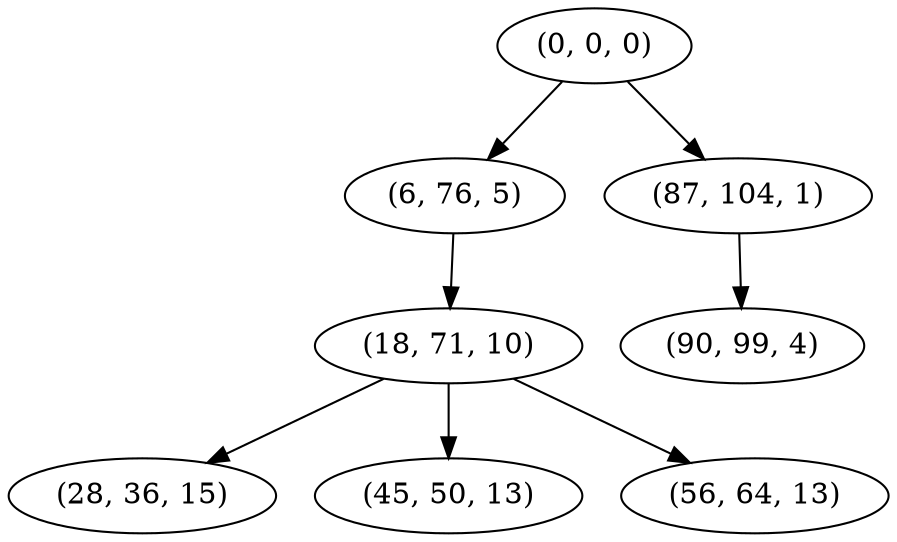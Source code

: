digraph tree {
    "(0, 0, 0)";
    "(6, 76, 5)";
    "(18, 71, 10)";
    "(28, 36, 15)";
    "(45, 50, 13)";
    "(56, 64, 13)";
    "(87, 104, 1)";
    "(90, 99, 4)";
    "(0, 0, 0)" -> "(6, 76, 5)";
    "(0, 0, 0)" -> "(87, 104, 1)";
    "(6, 76, 5)" -> "(18, 71, 10)";
    "(18, 71, 10)" -> "(28, 36, 15)";
    "(18, 71, 10)" -> "(45, 50, 13)";
    "(18, 71, 10)" -> "(56, 64, 13)";
    "(87, 104, 1)" -> "(90, 99, 4)";
}

